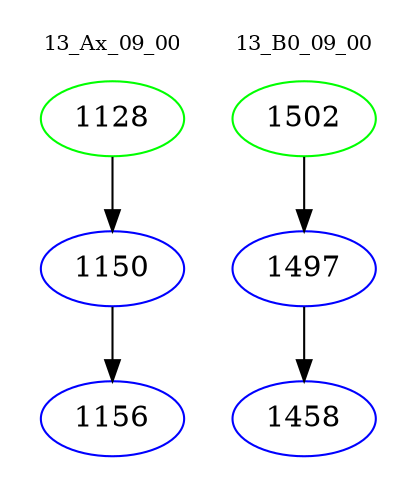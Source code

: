 digraph{
subgraph cluster_0 {
color = white
label = "13_Ax_09_00";
fontsize=10;
T0_1128 [label="1128", color="green"]
T0_1128 -> T0_1150 [color="black"]
T0_1150 [label="1150", color="blue"]
T0_1150 -> T0_1156 [color="black"]
T0_1156 [label="1156", color="blue"]
}
subgraph cluster_1 {
color = white
label = "13_B0_09_00";
fontsize=10;
T1_1502 [label="1502", color="green"]
T1_1502 -> T1_1497 [color="black"]
T1_1497 [label="1497", color="blue"]
T1_1497 -> T1_1458 [color="black"]
T1_1458 [label="1458", color="blue"]
}
}
